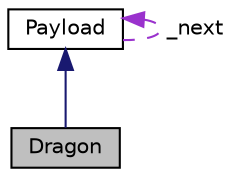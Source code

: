 digraph "Dragon"
{
 // LATEX_PDF_SIZE
  edge [fontname="Helvetica",fontsize="10",labelfontname="Helvetica",labelfontsize="10"];
  node [fontname="Helvetica",fontsize="10",shape=record];
  Node1 [label="Dragon",height=0.2,width=0.4,color="black", fillcolor="grey75", style="filled", fontcolor="black",tooltip=" "];
  Node2 -> Node1 [dir="back",color="midnightblue",fontsize="10",style="solid"];
  Node2 [label="Payload",height=0.2,width=0.4,color="black", fillcolor="white", style="filled",URL="$classPayload.html",tooltip=" "];
  Node2 -> Node2 [dir="back",color="darkorchid3",fontsize="10",style="dashed",label=" _next" ];
}

